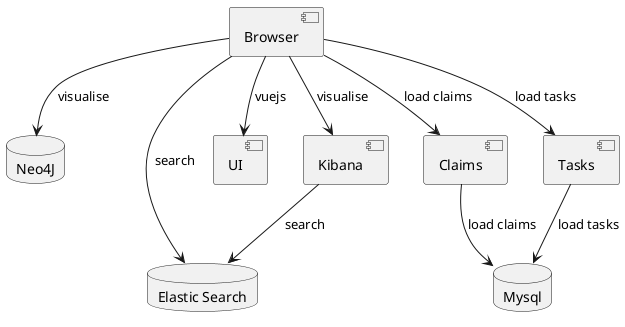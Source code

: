 @startuml

skinparam componentStyle uml2

database Mysql
database Neo4J
database "Elastic Search"

[Browser] --> [UI] : vuejs
[Browser] --> [Claims] : load claims
[Browser] --> [Tasks] : load tasks
[Claims] --> [Mysql] : load claims
[Tasks] --> [Mysql] : load tasks
[Browser] --> [Kibana] : visualise
[Kibana] --> [Elastic Search] : search
[Browser] --> [Elastic Search] : search
[Browser] --> [Neo4J] : visualise


@enduml
